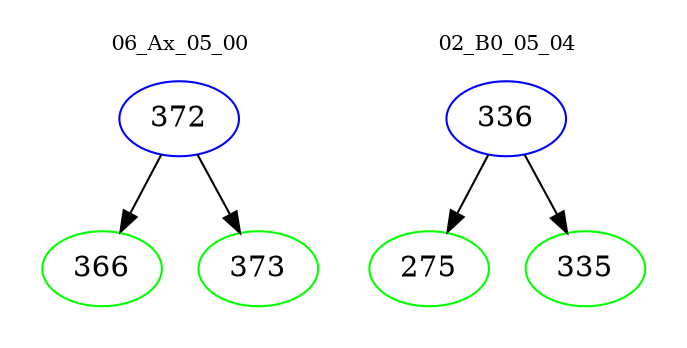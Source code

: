digraph{
subgraph cluster_0 {
color = white
label = "06_Ax_05_00";
fontsize=10;
T0_372 [label="372", color="blue"]
T0_372 -> T0_366 [color="black"]
T0_366 [label="366", color="green"]
T0_372 -> T0_373 [color="black"]
T0_373 [label="373", color="green"]
}
subgraph cluster_1 {
color = white
label = "02_B0_05_04";
fontsize=10;
T1_336 [label="336", color="blue"]
T1_336 -> T1_275 [color="black"]
T1_275 [label="275", color="green"]
T1_336 -> T1_335 [color="black"]
T1_335 [label="335", color="green"]
}
}
